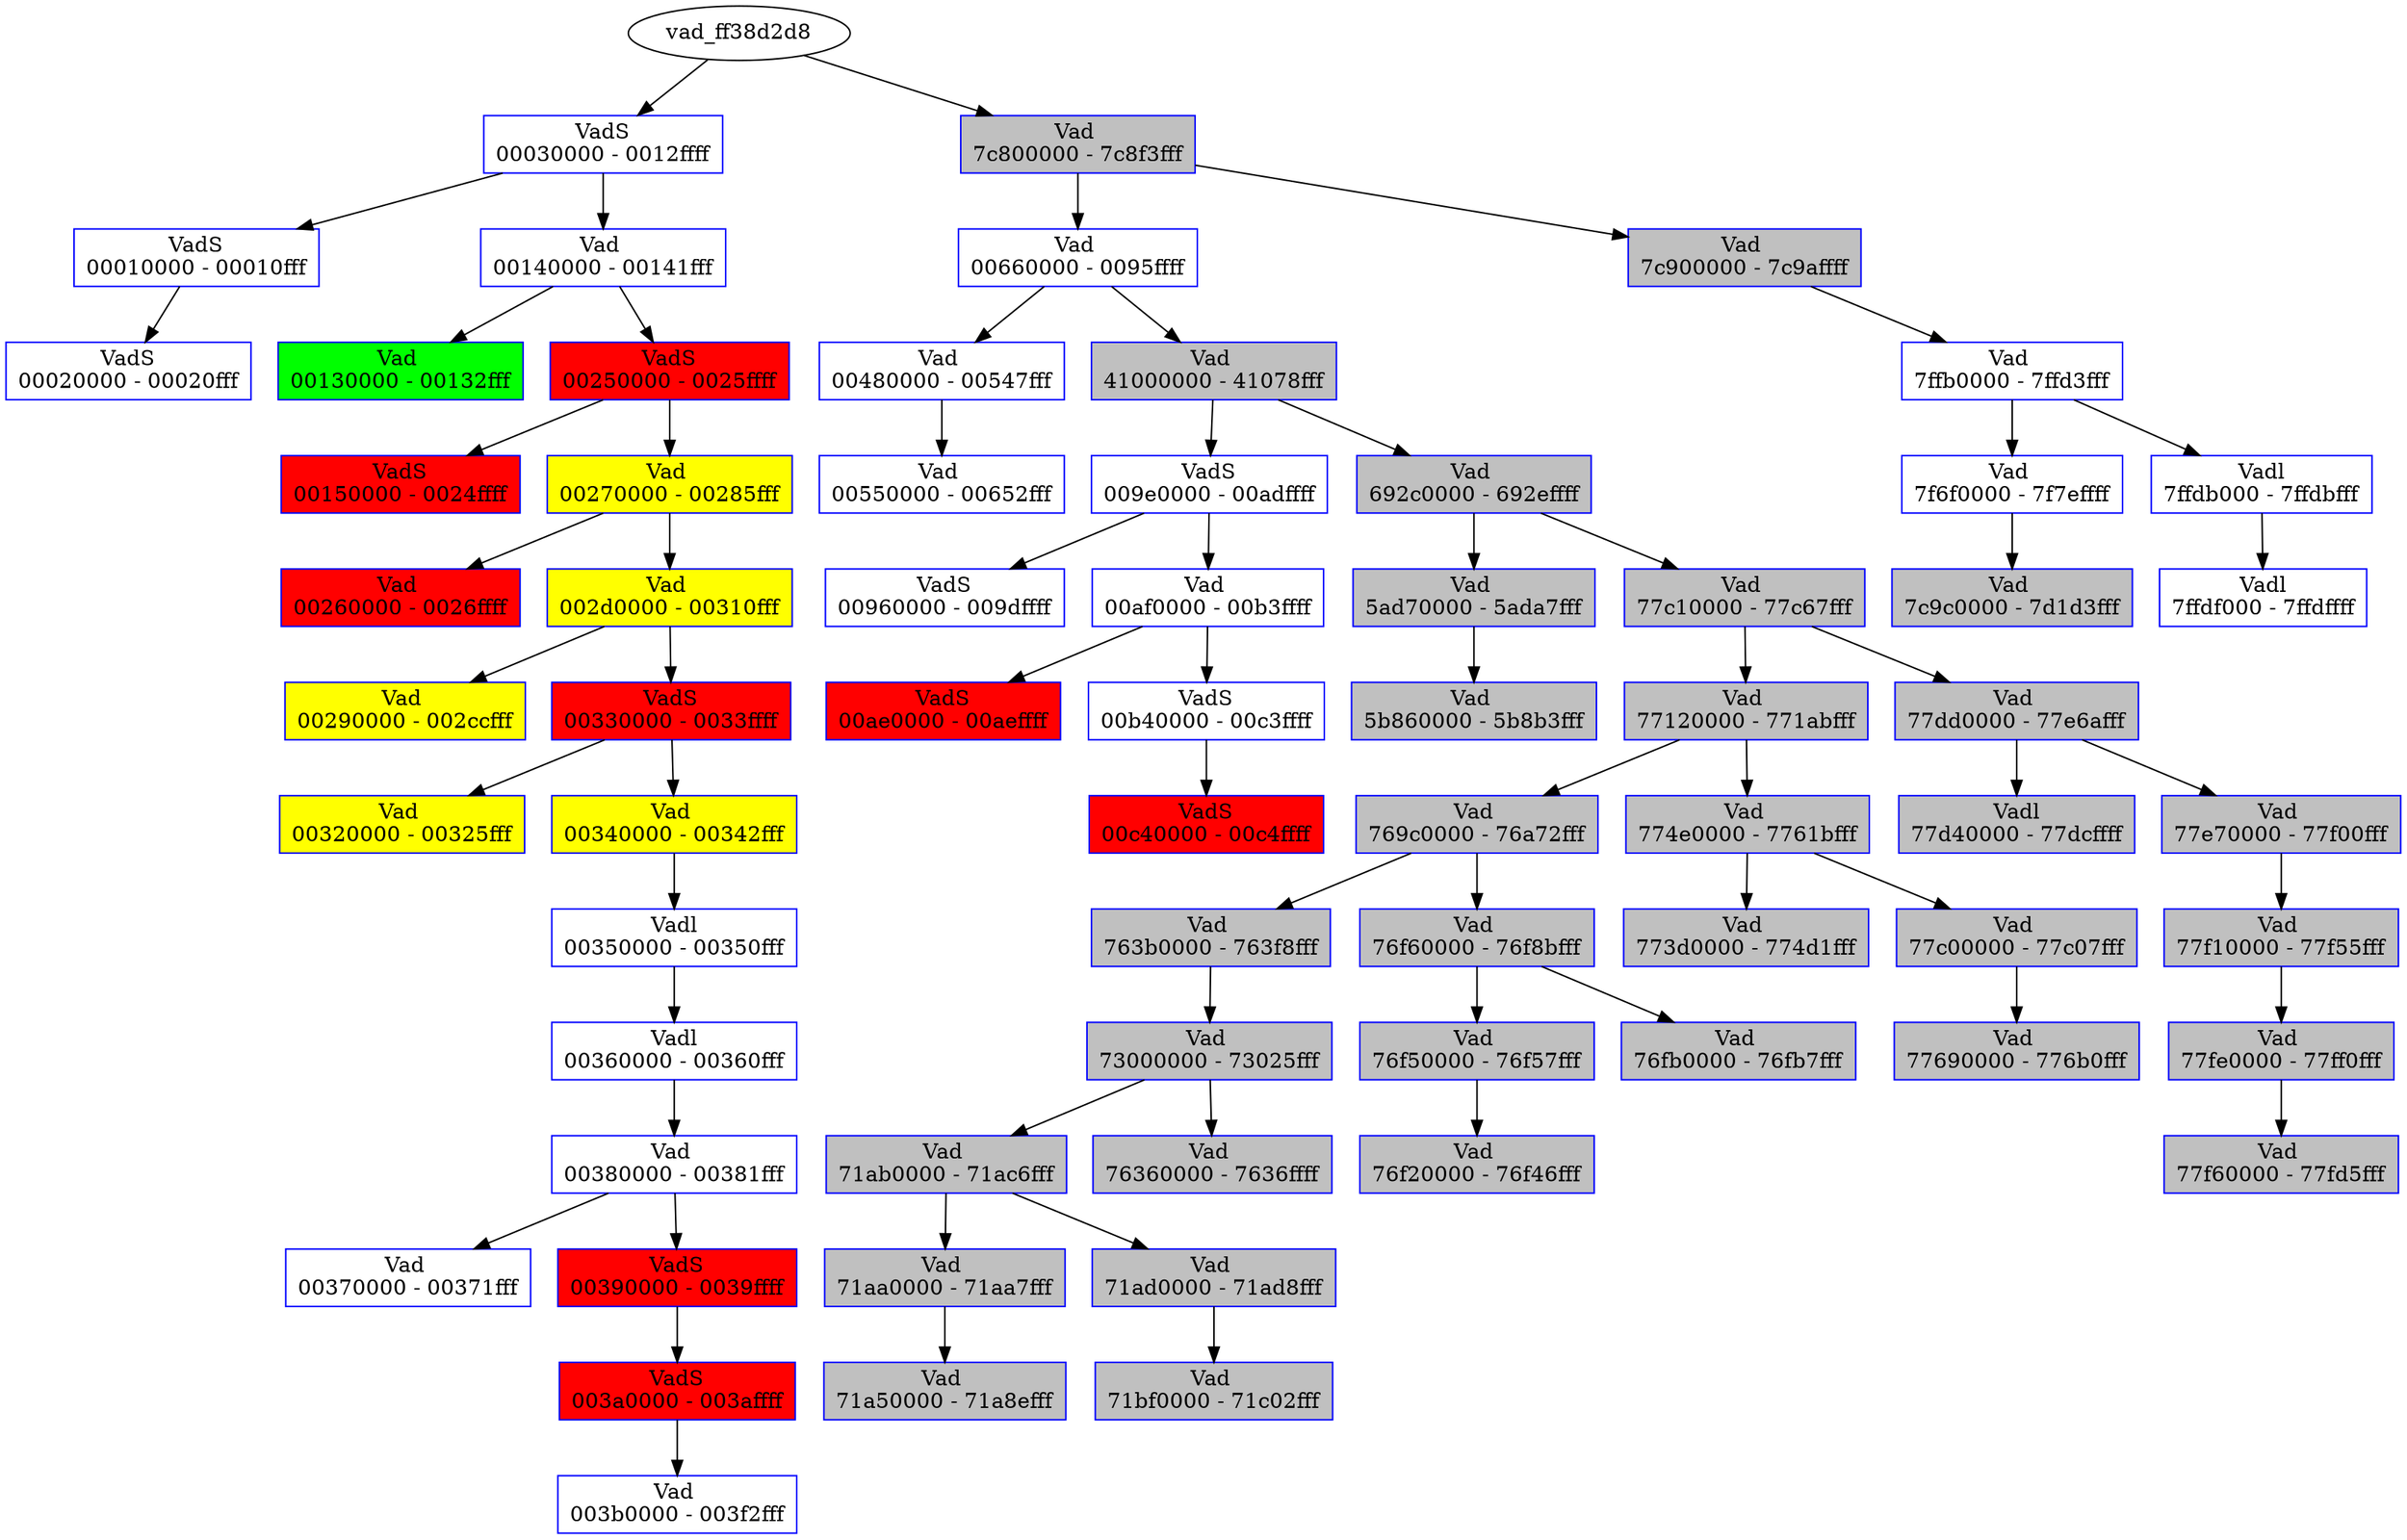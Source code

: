 /* Pid:   1084 */
digraph processtree {
graph [rankdir = "TB"];
vad_ff38d2d8 -> vad_ff20cea8
vad_ff20cea8 [label = "{ VadS\n00030000 - 0012ffff }"shape = "record" color = "blue" style = "filled" fillcolor = "white"];
vad_ff20cea8 -> vad_ff29f048
vad_ff29f048 [label = "{ VadS\n00010000 - 00010fff }"shape = "record" color = "blue" style = "filled" fillcolor = "white"];
vad_ff29f048 -> vad_ff218628
vad_ff218628 [label = "{ VadS\n00020000 - 00020fff }"shape = "record" color = "blue" style = "filled" fillcolor = "white"];
vad_ff20cea8 -> vad_8102a180
vad_8102a180 [label = "{ Vad \n00140000 - 00141fff }"shape = "record" color = "blue" style = "filled" fillcolor = "white"];
vad_8102a180 -> vad_ff2a2dd0
vad_ff2a2dd0 [label = "{ Vad \n00130000 - 00132fff }"shape = "record" color = "blue" style = "filled" fillcolor = "green"];
vad_8102a180 -> vad_ff141068
vad_ff141068 [label = "{ VadS\n00250000 - 0025ffff }"shape = "record" color = "blue" style = "filled" fillcolor = "red"];
vad_ff141068 -> vad_80f630a8
vad_80f630a8 [label = "{ VadS\n00150000 - 0024ffff }"shape = "record" color = "blue" style = "filled" fillcolor = "red"];
vad_ff141068 -> vad_ff379180
vad_ff379180 [label = "{ Vad \n00270000 - 00285fff }"shape = "record" color = "blue" style = "filled" fillcolor = "yellow"];
vad_ff379180 -> vad_810000a8
vad_810000a8 [label = "{ Vad \n00260000 - 0026ffff }"shape = "record" color = "blue" style = "filled" fillcolor = "red"];
vad_ff379180 -> vad_ff379120
vad_ff379120 [label = "{ Vad \n002d0000 - 00310fff }"shape = "record" color = "blue" style = "filled" fillcolor = "yellow"];
vad_ff379120 -> vad_ff379150
vad_ff379150 [label = "{ Vad \n00290000 - 002ccfff }"shape = "record" color = "blue" style = "filled" fillcolor = "yellow"];
vad_ff379120 -> vad_ff280040
vad_ff280040 [label = "{ VadS\n00330000 - 0033ffff }"shape = "record" color = "blue" style = "filled" fillcolor = "red"];
vad_ff280040 -> vad_ff3790f0
vad_ff3790f0 [label = "{ Vad \n00320000 - 00325fff }"shape = "record" color = "blue" style = "filled" fillcolor = "yellow"];
vad_ff280040 -> vad_80f330b8
vad_80f330b8 [label = "{ Vad \n00340000 - 00342fff }"shape = "record" color = "blue" style = "filled" fillcolor = "yellow"];
vad_80f330b8 -> vad_ff269068
vad_ff269068 [label = "{ Vadl\n00350000 - 00350fff }"shape = "record" color = "blue" style = "filled" fillcolor = "white"];
vad_ff269068 -> vad_ff269130
vad_ff269130 [label = "{ Vadl\n00360000 - 00360fff }"shape = "record" color = "blue" style = "filled" fillcolor = "white"];
vad_ff269130 -> vad_ff2680b8
vad_ff2680b8 [label = "{ Vad \n00380000 - 00381fff }"shape = "record" color = "blue" style = "filled" fillcolor = "white"];
vad_ff2680b8 -> vad_ff27dd18
vad_ff27dd18 [label = "{ Vad \n00370000 - 00371fff }"shape = "record" color = "blue" style = "filled" fillcolor = "white"];
vad_ff2680b8 -> vad_ff3922a0
vad_ff3922a0 [label = "{ VadS\n00390000 - 0039ffff }"shape = "record" color = "blue" style = "filled" fillcolor = "red"];
vad_ff3922a0 -> vad_ff391128
vad_ff391128 [label = "{ VadS\n003a0000 - 003affff }"shape = "record" color = "blue" style = "filled" fillcolor = "red"];
vad_ff391128 -> vad_80f76128
vad_80f76128 [label = "{ Vad \n003b0000 - 003f2fff }"shape = "record" color = "blue" style = "filled" fillcolor = "white"];
vad_ff38d2d8 -> vad_ff2a2e08
vad_ff2a2e08 [label = "{ Vad \n7c800000 - 7c8f3fff }"shape = "record" color = "blue" style = "filled" fillcolor = "gray"];
vad_ff2a2e08 -> vad_ff2690a8
vad_ff2690a8 [label = "{ Vad \n00660000 - 0095ffff }"shape = "record" color = "blue" style = "filled" fillcolor = "white"];
vad_ff2690a8 -> vad_80f33088
vad_80f33088 [label = "{ Vad \n00480000 - 00547fff }"shape = "record" color = "blue" style = "filled" fillcolor = "white"];
vad_80f33088 -> vad_80f33058
vad_80f33058 [label = "{ Vad \n00550000 - 00652fff }"shape = "record" color = "blue" style = "filled" fillcolor = "white"];
vad_ff2690a8 -> vad_8102a090
vad_8102a090 [label = "{ Vad \n41000000 - 41078fff }"shape = "record" color = "blue" style = "filled" fillcolor = "gray"];
vad_8102a090 -> vad_ff269048
vad_ff269048 [label = "{ VadS\n009e0000 - 00adffff }"shape = "record" color = "blue" style = "filled" fillcolor = "white"];
vad_ff269048 -> vad_ff283250
vad_ff283250 [label = "{ VadS\n00960000 - 009dffff }"shape = "record" color = "blue" style = "filled" fillcolor = "white"];
vad_ff269048 -> vad_ff274270
vad_ff274270 [label = "{ Vad \n00af0000 - 00b3ffff }"shape = "record" color = "blue" style = "filled" fillcolor = "white"];
vad_ff274270 -> vad_ff2680f8
vad_ff2680f8 [label = "{ VadS\n00ae0000 - 00aeffff }"shape = "record" color = "blue" style = "filled" fillcolor = "red"];
vad_ff274270 -> vad_ff26d0b0
vad_ff26d0b0 [label = "{ VadS\n00b40000 - 00c3ffff }"shape = "record" color = "blue" style = "filled" fillcolor = "white"];
vad_ff26d0b0 -> vad_80f681e8
vad_80f681e8 [label = "{ VadS\n00c40000 - 00c4ffff }"shape = "record" color = "blue" style = "filled" fillcolor = "red"];
vad_8102a090 -> vad_8102a060
vad_8102a060 [label = "{ Vad \n692c0000 - 692effff }"shape = "record" color = "blue" style = "filled" fillcolor = "gray"];
vad_8102a060 -> vad_ff392378
vad_ff392378 [label = "{ Vad \n5ad70000 - 5ada7fff }"shape = "record" color = "blue" style = "filled" fillcolor = "gray"];
vad_ff392378 -> vad_ff274240
vad_ff274240 [label = "{ Vad \n5b860000 - 5b8b3fff }"shape = "record" color = "blue" style = "filled" fillcolor = "gray"];
vad_8102a060 -> vad_ff391008
vad_ff391008 [label = "{ Vad \n77c10000 - 77c67fff }"shape = "record" color = "blue" style = "filled" fillcolor = "gray"];
vad_ff391008 -> vad_ff3910b8
vad_ff3910b8 [label = "{ Vad \n77120000 - 771abfff }"shape = "record" color = "blue" style = "filled" fillcolor = "gray"];
vad_ff3910b8 -> vad_ff280180
vad_ff280180 [label = "{ Vad \n769c0000 - 76a72fff }"shape = "record" color = "blue" style = "filled" fillcolor = "gray"];
vad_ff280180 -> vad_ff280150
vad_ff280150 [label = "{ Vad \n763b0000 - 763f8fff }"shape = "record" color = "blue" style = "filled" fillcolor = "gray"];
vad_ff280150 -> vad_ff280090
vad_ff280090 [label = "{ Vad \n73000000 - 73025fff }"shape = "record" color = "blue" style = "filled" fillcolor = "gray"];
vad_ff280090 -> vad_ff280060
vad_ff280060 [label = "{ Vad \n71ab0000 - 71ac6fff }"shape = "record" color = "blue" style = "filled" fillcolor = "gray"];
vad_ff280060 -> vad_80f33008
vad_80f33008 [label = "{ Vad \n71aa0000 - 71aa7fff }"shape = "record" color = "blue" style = "filled" fillcolor = "gray"];
vad_80f33008 -> vad_ff26a9a8
vad_ff26a9a8 [label = "{ Vad \n71a50000 - 71a8efff }"shape = "record" color = "blue" style = "filled" fillcolor = "gray"];
vad_ff280060 -> vad_80f330e8
vad_80f330e8 [label = "{ Vad \n71ad0000 - 71ad8fff }"shape = "record" color = "blue" style = "filled" fillcolor = "gray"];
vad_80f330e8 -> vad_80f76188
vad_80f76188 [label = "{ Vad \n71bf0000 - 71c02fff }"shape = "record" color = "blue" style = "filled" fillcolor = "gray"];
vad_ff280090 -> vad_ff245080
vad_ff245080 [label = "{ Vad \n76360000 - 7636ffff }"shape = "record" color = "blue" style = "filled" fillcolor = "gray"];
vad_ff280180 -> vad_ff268118
vad_ff268118 [label = "{ Vad \n76f60000 - 76f8bfff }"shape = "record" color = "blue" style = "filled" fillcolor = "gray"];
vad_ff268118 -> vad_ff245008
vad_ff245008 [label = "{ Vad \n76f50000 - 76f57fff }"shape = "record" color = "blue" style = "filled" fillcolor = "gray"];
vad_ff245008 -> vad_8101b228
vad_8101b228 [label = "{ Vad \n76f20000 - 76f46fff }"shape = "record" color = "blue" style = "filled" fillcolor = "gray"];
vad_ff268118 -> vad_80f7ba98
vad_80f7ba98 [label = "{ Vad \n76fb0000 - 76fb7fff }"shape = "record" color = "blue" style = "filled" fillcolor = "gray"];
vad_ff3910b8 -> vad_ff391088
vad_ff391088 [label = "{ Vad \n774e0000 - 7761bfff }"shape = "record" color = "blue" style = "filled" fillcolor = "gray"];
vad_ff391088 -> vad_ff2800f0
vad_ff2800f0 [label = "{ Vad \n773d0000 - 774d1fff }"shape = "record" color = "blue" style = "filled" fillcolor = "gray"];
vad_ff391088 -> vad_ff280008
vad_ff280008 [label = "{ Vad \n77c00000 - 77c07fff }"shape = "record" color = "blue" style = "filled" fillcolor = "gray"];
vad_ff280008 -> vad_ff27dce8
vad_ff27dce8 [label = "{ Vad \n77690000 - 776b0fff }"shape = "record" color = "blue" style = "filled" fillcolor = "gray"];
vad_ff391008 -> vad_ff391178
vad_ff391178 [label = "{ Vad \n77dd0000 - 77e6afff }"shape = "record" color = "blue" style = "filled" fillcolor = "gray"];
vad_ff391178 -> vad_ff269170
vad_ff269170 [label = "{ Vadl\n77d40000 - 77dcffff }"shape = "record" color = "blue" style = "filled" fillcolor = "gray"];
vad_ff391178 -> vad_ff391148
vad_ff391148 [label = "{ Vad \n77e70000 - 77f00fff }"shape = "record" color = "blue" style = "filled" fillcolor = "gray"];
vad_ff391148 -> vad_ff3910e8
vad_ff3910e8 [label = "{ Vad \n77f10000 - 77f55fff }"shape = "record" color = "blue" style = "filled" fillcolor = "gray"];
vad_ff3910e8 -> vad_ff391058
vad_ff391058 [label = "{ Vad \n77fe0000 - 77ff0fff }"shape = "record" color = "blue" style = "filled" fillcolor = "gray"];
vad_ff391058 -> vad_ff280120
vad_ff280120 [label = "{ Vad \n77f60000 - 77fd5fff }"shape = "record" color = "blue" style = "filled" fillcolor = "gray"];
vad_ff2a2e08 -> vad_ff226128
vad_ff226128 [label = "{ Vad \n7c900000 - 7c9affff }"shape = "record" color = "blue" style = "filled" fillcolor = "gray"];
vad_ff226128 -> vad_ff2260f8
vad_ff2260f8 [label = "{ Vad \n7ffb0000 - 7ffd3fff }"shape = "record" color = "blue" style = "filled" fillcolor = "white"];
vad_ff2260f8 -> vad_ff3b5180
vad_ff3b5180 [label = "{ Vad \n7f6f0000 - 7f7effff }"shape = "record" color = "blue" style = "filled" fillcolor = "white"];
vad_ff3b5180 -> vad_ff2800c0
vad_ff2800c0 [label = "{ Vad \n7c9c0000 - 7d1d3fff }"shape = "record" color = "blue" style = "filled" fillcolor = "gray"];
vad_ff2260f8 -> vad_ff2260b8
vad_ff2260b8 [label = "{ Vadl\n7ffdb000 - 7ffdbfff }"shape = "record" color = "blue" style = "filled" fillcolor = "white"];
vad_ff2260b8 -> vad_ff2a2e38
vad_ff2a2e38 [label = "{ Vadl\n7ffdf000 - 7ffdffff }"shape = "record" color = "blue" style = "filled" fillcolor = "white"];
}
